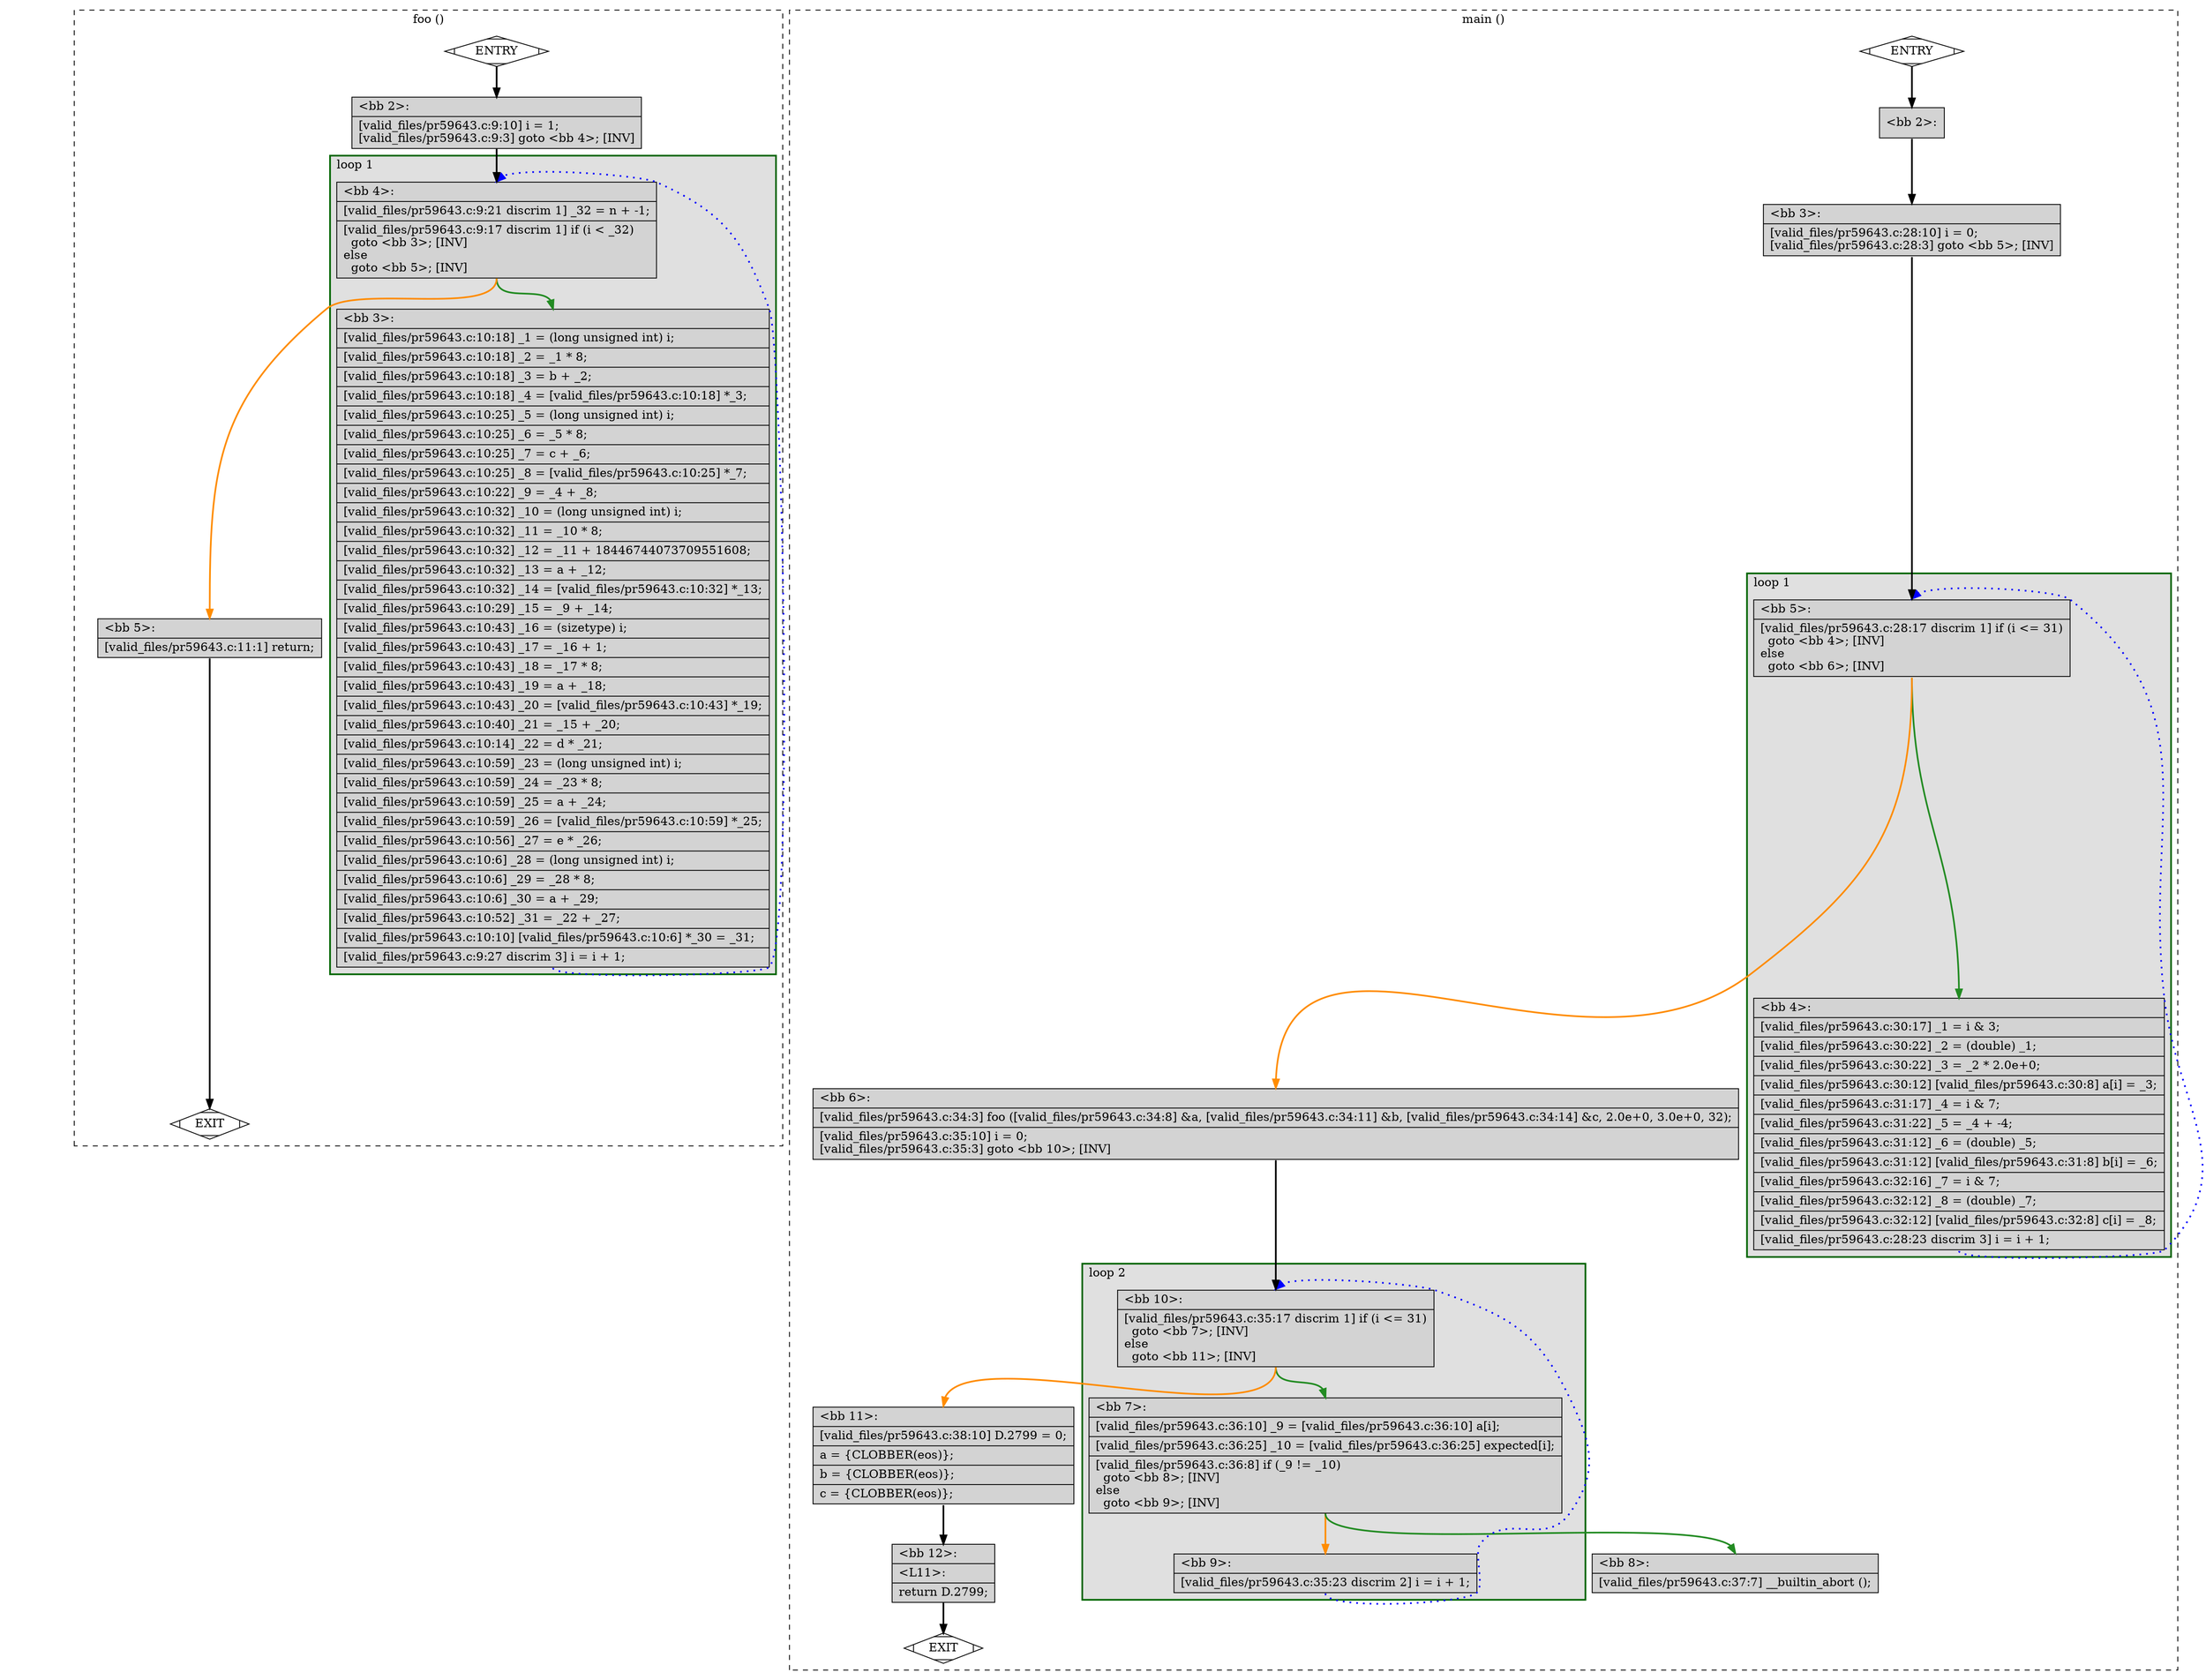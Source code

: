 digraph "a-pr59643.c.015t.cfg" {
overlap=false;
subgraph "cluster_foo" {
	style="dashed";
	color="black";
	label="foo ()";
	subgraph cluster_0_1 {
	style="filled";
	color="darkgreen";
	fillcolor="grey88";
	label="loop 1";
	labeljust=l;
	penwidth=2;
	fn_0_basic_block_4 [shape=record,style=filled,fillcolor=lightgrey,label="{\<bb\ 4\>:\l\
|[valid_files/pr59643.c:9:21\ discrim\ 1]\ _32\ =\ n\ +\ -1;\l\
|[valid_files/pr59643.c:9:17\ discrim\ 1]\ if\ (i\ \<\ _32)\l\
\ \ goto\ \<bb\ 3\>;\ [INV]\l\
else\l\
\ \ goto\ \<bb\ 5\>;\ [INV]\l\
}"];

	fn_0_basic_block_3 [shape=record,style=filled,fillcolor=lightgrey,label="{\<bb\ 3\>:\l\
|[valid_files/pr59643.c:10:18]\ _1\ =\ (long\ unsigned\ int)\ i;\l\
|[valid_files/pr59643.c:10:18]\ _2\ =\ _1\ *\ 8;\l\
|[valid_files/pr59643.c:10:18]\ _3\ =\ b\ +\ _2;\l\
|[valid_files/pr59643.c:10:18]\ _4\ =\ [valid_files/pr59643.c:10:18]\ *_3;\l\
|[valid_files/pr59643.c:10:25]\ _5\ =\ (long\ unsigned\ int)\ i;\l\
|[valid_files/pr59643.c:10:25]\ _6\ =\ _5\ *\ 8;\l\
|[valid_files/pr59643.c:10:25]\ _7\ =\ c\ +\ _6;\l\
|[valid_files/pr59643.c:10:25]\ _8\ =\ [valid_files/pr59643.c:10:25]\ *_7;\l\
|[valid_files/pr59643.c:10:22]\ _9\ =\ _4\ +\ _8;\l\
|[valid_files/pr59643.c:10:32]\ _10\ =\ (long\ unsigned\ int)\ i;\l\
|[valid_files/pr59643.c:10:32]\ _11\ =\ _10\ *\ 8;\l\
|[valid_files/pr59643.c:10:32]\ _12\ =\ _11\ +\ 18446744073709551608;\l\
|[valid_files/pr59643.c:10:32]\ _13\ =\ a\ +\ _12;\l\
|[valid_files/pr59643.c:10:32]\ _14\ =\ [valid_files/pr59643.c:10:32]\ *_13;\l\
|[valid_files/pr59643.c:10:29]\ _15\ =\ _9\ +\ _14;\l\
|[valid_files/pr59643.c:10:43]\ _16\ =\ (sizetype)\ i;\l\
|[valid_files/pr59643.c:10:43]\ _17\ =\ _16\ +\ 1;\l\
|[valid_files/pr59643.c:10:43]\ _18\ =\ _17\ *\ 8;\l\
|[valid_files/pr59643.c:10:43]\ _19\ =\ a\ +\ _18;\l\
|[valid_files/pr59643.c:10:43]\ _20\ =\ [valid_files/pr59643.c:10:43]\ *_19;\l\
|[valid_files/pr59643.c:10:40]\ _21\ =\ _15\ +\ _20;\l\
|[valid_files/pr59643.c:10:14]\ _22\ =\ d\ *\ _21;\l\
|[valid_files/pr59643.c:10:59]\ _23\ =\ (long\ unsigned\ int)\ i;\l\
|[valid_files/pr59643.c:10:59]\ _24\ =\ _23\ *\ 8;\l\
|[valid_files/pr59643.c:10:59]\ _25\ =\ a\ +\ _24;\l\
|[valid_files/pr59643.c:10:59]\ _26\ =\ [valid_files/pr59643.c:10:59]\ *_25;\l\
|[valid_files/pr59643.c:10:56]\ _27\ =\ e\ *\ _26;\l\
|[valid_files/pr59643.c:10:6]\ _28\ =\ (long\ unsigned\ int)\ i;\l\
|[valid_files/pr59643.c:10:6]\ _29\ =\ _28\ *\ 8;\l\
|[valid_files/pr59643.c:10:6]\ _30\ =\ a\ +\ _29;\l\
|[valid_files/pr59643.c:10:52]\ _31\ =\ _22\ +\ _27;\l\
|[valid_files/pr59643.c:10:10]\ [valid_files/pr59643.c:10:6]\ *_30\ =\ _31;\l\
|[valid_files/pr59643.c:9:27\ discrim\ 3]\ i\ =\ i\ +\ 1;\l\
}"];

	}
	fn_0_basic_block_0 [shape=Mdiamond,style=filled,fillcolor=white,label="ENTRY"];

	fn_0_basic_block_1 [shape=Mdiamond,style=filled,fillcolor=white,label="EXIT"];

	fn_0_basic_block_2 [shape=record,style=filled,fillcolor=lightgrey,label="{\<bb\ 2\>:\l\
|[valid_files/pr59643.c:9:10]\ i\ =\ 1;\l\
[valid_files/pr59643.c:9:3]\ goto\ \<bb\ 4\>;\ [INV]\l\
}"];

	fn_0_basic_block_5 [shape=record,style=filled,fillcolor=lightgrey,label="{\<bb\ 5\>:\l\
|[valid_files/pr59643.c:11:1]\ return;\l\
}"];

	fn_0_basic_block_0:s -> fn_0_basic_block_2:n [style="solid,bold",color=black,weight=100,constraint=true];
	fn_0_basic_block_2:s -> fn_0_basic_block_4:n [style="solid,bold",color=black,weight=100,constraint=true];
	fn_0_basic_block_3:s -> fn_0_basic_block_4:n [style="dotted,bold",color=blue,weight=10,constraint=false];
	fn_0_basic_block_4:s -> fn_0_basic_block_3:n [style="solid,bold",color=forestgreen,weight=10,constraint=true];
	fn_0_basic_block_4:s -> fn_0_basic_block_5:n [style="solid,bold",color=darkorange,weight=10,constraint=true];
	fn_0_basic_block_5:s -> fn_0_basic_block_1:n [style="solid,bold",color=black,weight=10,constraint=true];
	fn_0_basic_block_0:s -> fn_0_basic_block_1:n [style="invis",constraint=true];
}
subgraph "cluster_main" {
	style="dashed";
	color="black";
	label="main ()";
	subgraph cluster_1_2 {
	style="filled";
	color="darkgreen";
	fillcolor="grey88";
	label="loop 2";
	labeljust=l;
	penwidth=2;
	fn_1_basic_block_10 [shape=record,style=filled,fillcolor=lightgrey,label="{\<bb\ 10\>:\l\
|[valid_files/pr59643.c:35:17\ discrim\ 1]\ if\ (i\ \<=\ 31)\l\
\ \ goto\ \<bb\ 7\>;\ [INV]\l\
else\l\
\ \ goto\ \<bb\ 11\>;\ [INV]\l\
}"];

	fn_1_basic_block_7 [shape=record,style=filled,fillcolor=lightgrey,label="{\<bb\ 7\>:\l\
|[valid_files/pr59643.c:36:10]\ _9\ =\ [valid_files/pr59643.c:36:10]\ a[i];\l\
|[valid_files/pr59643.c:36:25]\ _10\ =\ [valid_files/pr59643.c:36:25]\ expected[i];\l\
|[valid_files/pr59643.c:36:8]\ if\ (_9\ !=\ _10)\l\
\ \ goto\ \<bb\ 8\>;\ [INV]\l\
else\l\
\ \ goto\ \<bb\ 9\>;\ [INV]\l\
}"];

	fn_1_basic_block_9 [shape=record,style=filled,fillcolor=lightgrey,label="{\<bb\ 9\>:\l\
|[valid_files/pr59643.c:35:23\ discrim\ 2]\ i\ =\ i\ +\ 1;\l\
}"];

	}
	subgraph cluster_1_1 {
	style="filled";
	color="darkgreen";
	fillcolor="grey88";
	label="loop 1";
	labeljust=l;
	penwidth=2;
	fn_1_basic_block_5 [shape=record,style=filled,fillcolor=lightgrey,label="{\<bb\ 5\>:\l\
|[valid_files/pr59643.c:28:17\ discrim\ 1]\ if\ (i\ \<=\ 31)\l\
\ \ goto\ \<bb\ 4\>;\ [INV]\l\
else\l\
\ \ goto\ \<bb\ 6\>;\ [INV]\l\
}"];

	fn_1_basic_block_4 [shape=record,style=filled,fillcolor=lightgrey,label="{\<bb\ 4\>:\l\
|[valid_files/pr59643.c:30:17]\ _1\ =\ i\ &\ 3;\l\
|[valid_files/pr59643.c:30:22]\ _2\ =\ (double)\ _1;\l\
|[valid_files/pr59643.c:30:22]\ _3\ =\ _2\ *\ 2.0e+0;\l\
|[valid_files/pr59643.c:30:12]\ [valid_files/pr59643.c:30:8]\ a[i]\ =\ _3;\l\
|[valid_files/pr59643.c:31:17]\ _4\ =\ i\ &\ 7;\l\
|[valid_files/pr59643.c:31:22]\ _5\ =\ _4\ +\ -4;\l\
|[valid_files/pr59643.c:31:12]\ _6\ =\ (double)\ _5;\l\
|[valid_files/pr59643.c:31:12]\ [valid_files/pr59643.c:31:8]\ b[i]\ =\ _6;\l\
|[valid_files/pr59643.c:32:16]\ _7\ =\ i\ &\ 7;\l\
|[valid_files/pr59643.c:32:12]\ _8\ =\ (double)\ _7;\l\
|[valid_files/pr59643.c:32:12]\ [valid_files/pr59643.c:32:8]\ c[i]\ =\ _8;\l\
|[valid_files/pr59643.c:28:23\ discrim\ 3]\ i\ =\ i\ +\ 1;\l\
}"];

	}
	fn_1_basic_block_0 [shape=Mdiamond,style=filled,fillcolor=white,label="ENTRY"];

	fn_1_basic_block_1 [shape=Mdiamond,style=filled,fillcolor=white,label="EXIT"];

	fn_1_basic_block_2 [shape=record,style=filled,fillcolor=lightgrey,label="{\<bb\ 2\>:\l\
}"];

	fn_1_basic_block_3 [shape=record,style=filled,fillcolor=lightgrey,label="{\<bb\ 3\>:\l\
|[valid_files/pr59643.c:28:10]\ i\ =\ 0;\l\
[valid_files/pr59643.c:28:3]\ goto\ \<bb\ 5\>;\ [INV]\l\
}"];

	fn_1_basic_block_6 [shape=record,style=filled,fillcolor=lightgrey,label="{\<bb\ 6\>:\l\
|[valid_files/pr59643.c:34:3]\ foo\ ([valid_files/pr59643.c:34:8]\ &a,\ [valid_files/pr59643.c:34:11]\ &b,\ [valid_files/pr59643.c:34:14]\ &c,\ 2.0e+0,\ 3.0e+0,\ 32);\l\
|[valid_files/pr59643.c:35:10]\ i\ =\ 0;\l\
[valid_files/pr59643.c:35:3]\ goto\ \<bb\ 10\>;\ [INV]\l\
}"];

	fn_1_basic_block_8 [shape=record,style=filled,fillcolor=lightgrey,label="{\<bb\ 8\>:\l\
|[valid_files/pr59643.c:37:7]\ __builtin_abort\ ();\l\
}"];

	fn_1_basic_block_11 [shape=record,style=filled,fillcolor=lightgrey,label="{\<bb\ 11\>:\l\
|[valid_files/pr59643.c:38:10]\ D.2799\ =\ 0;\l\
|a\ =\ \{CLOBBER(eos)\};\l\
|b\ =\ \{CLOBBER(eos)\};\l\
|c\ =\ \{CLOBBER(eos)\};\l\
}"];

	fn_1_basic_block_12 [shape=record,style=filled,fillcolor=lightgrey,label="{\<bb\ 12\>:\l\
|\<L11\>:\l\
|return\ D.2799;\l\
}"];

	fn_1_basic_block_0:s -> fn_1_basic_block_2:n [style="solid,bold",color=black,weight=100,constraint=true];
	fn_1_basic_block_2:s -> fn_1_basic_block_3:n [style="solid,bold",color=black,weight=100,constraint=true];
	fn_1_basic_block_3:s -> fn_1_basic_block_5:n [style="solid,bold",color=black,weight=100,constraint=true];
	fn_1_basic_block_4:s -> fn_1_basic_block_5:n [style="dotted,bold",color=blue,weight=10,constraint=false];
	fn_1_basic_block_5:s -> fn_1_basic_block_4:n [style="solid,bold",color=forestgreen,weight=10,constraint=true];
	fn_1_basic_block_5:s -> fn_1_basic_block_6:n [style="solid,bold",color=darkorange,weight=10,constraint=true];
	fn_1_basic_block_6:s -> fn_1_basic_block_10:n [style="solid,bold",color=black,weight=100,constraint=true];
	fn_1_basic_block_7:s -> fn_1_basic_block_8:n [style="solid,bold",color=forestgreen,weight=10,constraint=true];
	fn_1_basic_block_7:s -> fn_1_basic_block_9:n [style="solid,bold",color=darkorange,weight=10,constraint=true];
	fn_1_basic_block_9:s -> fn_1_basic_block_10:n [style="dotted,bold",color=blue,weight=10,constraint=false];
	fn_1_basic_block_10:s -> fn_1_basic_block_7:n [style="solid,bold",color=forestgreen,weight=10,constraint=true];
	fn_1_basic_block_10:s -> fn_1_basic_block_11:n [style="solid,bold",color=darkorange,weight=10,constraint=true];
	fn_1_basic_block_11:s -> fn_1_basic_block_12:n [style="solid,bold",color=black,weight=100,constraint=true];
	fn_1_basic_block_12:s -> fn_1_basic_block_1:n [style="solid,bold",color=black,weight=10,constraint=true];
	fn_1_basic_block_0:s -> fn_1_basic_block_1:n [style="invis",constraint=true];
}
}
